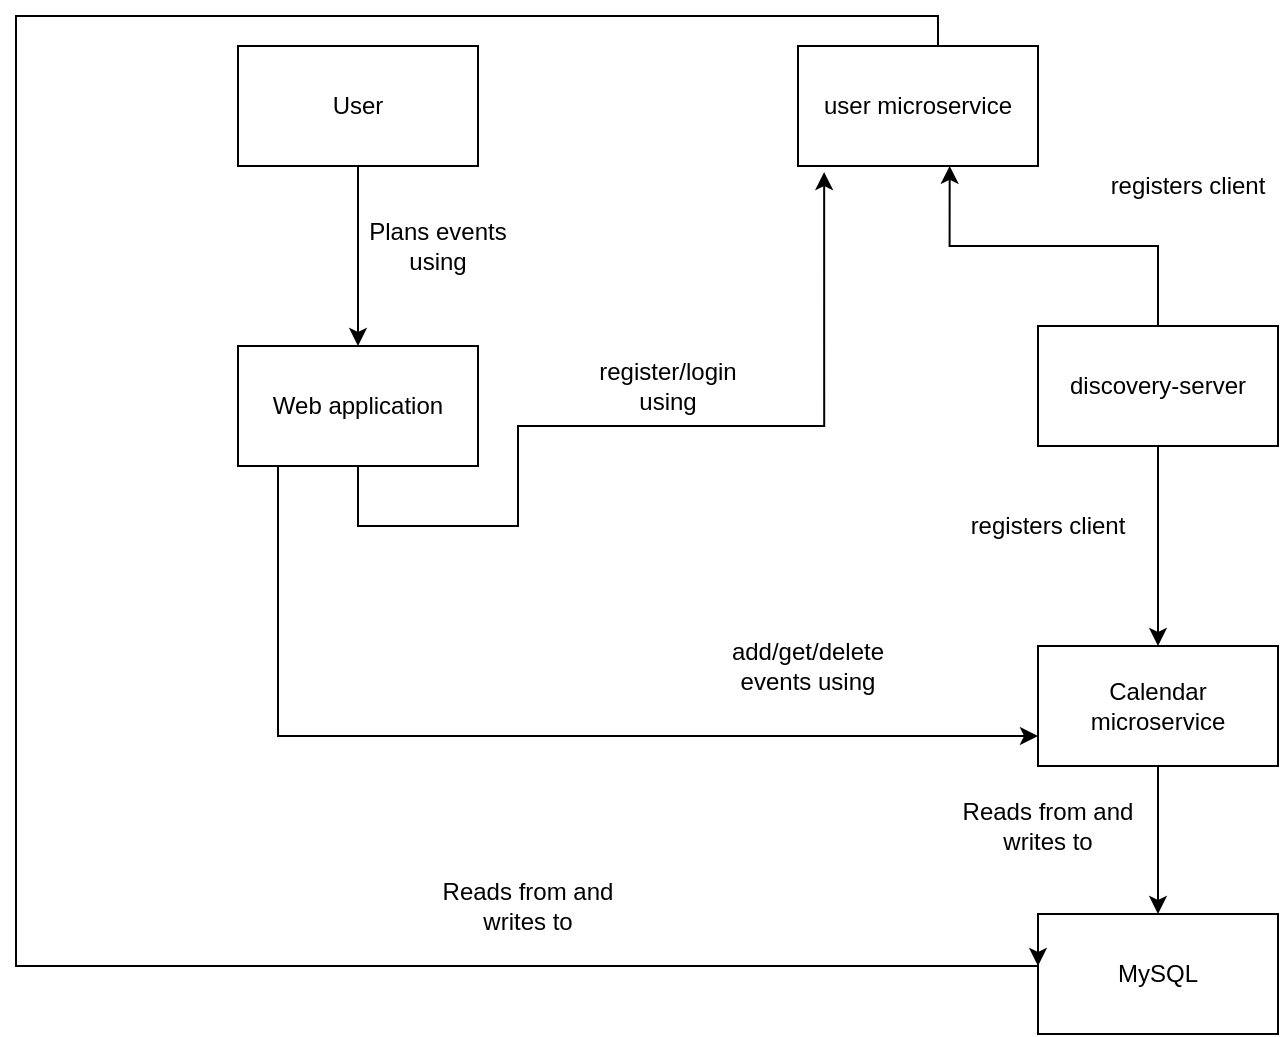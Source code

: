 <mxfile version="23.1.1" type="device">
  <diagram name="Page-1" id="cgYSowHfHMtuaHX5mpb0">
    <mxGraphModel dx="934" dy="494" grid="1" gridSize="10" guides="1" tooltips="1" connect="1" arrows="1" fold="1" page="1" pageScale="1" pageWidth="827" pageHeight="1169" math="0" shadow="0">
      <root>
        <mxCell id="0" />
        <mxCell id="1" parent="0" />
        <mxCell id="IWlJbuKZ5SjiQSh-muDo-2" style="edgeStyle=orthogonalEdgeStyle;rounded=0;orthogonalLoop=1;jettySize=auto;html=1;" edge="1" parent="1" source="C-astbQrihWwFAMmWTHL-1" target="IWlJbuKZ5SjiQSh-muDo-1">
          <mxGeometry relative="1" as="geometry" />
        </mxCell>
        <mxCell id="C-astbQrihWwFAMmWTHL-1" value="User" style="rounded=0;whiteSpace=wrap;html=1;" parent="1" vertex="1">
          <mxGeometry x="260" y="90" width="120" height="60" as="geometry" />
        </mxCell>
        <mxCell id="IWlJbuKZ5SjiQSh-muDo-17" style="edgeStyle=orthogonalEdgeStyle;rounded=0;orthogonalLoop=1;jettySize=auto;html=1;" edge="1" parent="1" source="C-astbQrihWwFAMmWTHL-3" target="C-astbQrihWwFAMmWTHL-6">
          <mxGeometry relative="1" as="geometry" />
        </mxCell>
        <mxCell id="C-astbQrihWwFAMmWTHL-3" value="Calendar microservice" style="rounded=0;whiteSpace=wrap;html=1;" parent="1" vertex="1">
          <mxGeometry x="660" y="390" width="120" height="60" as="geometry" />
        </mxCell>
        <mxCell id="IWlJbuKZ5SjiQSh-muDo-8" style="edgeStyle=orthogonalEdgeStyle;rounded=0;orthogonalLoop=1;jettySize=auto;html=1;exitX=0.5;exitY=1;exitDx=0;exitDy=0;" edge="1" parent="1" source="C-astbQrihWwFAMmWTHL-5" target="C-astbQrihWwFAMmWTHL-3">
          <mxGeometry relative="1" as="geometry" />
        </mxCell>
        <mxCell id="C-astbQrihWwFAMmWTHL-5" value="discovery-server" style="rounded=0;whiteSpace=wrap;html=1;" parent="1" vertex="1">
          <mxGeometry x="660" y="230" width="120" height="60" as="geometry" />
        </mxCell>
        <mxCell id="C-astbQrihWwFAMmWTHL-6" value="MySQL" style="rounded=0;whiteSpace=wrap;html=1;" parent="1" vertex="1">
          <mxGeometry x="660" y="524" width="120" height="60" as="geometry" />
        </mxCell>
        <mxCell id="IWlJbuKZ5SjiQSh-muDo-18" style="edgeStyle=orthogonalEdgeStyle;rounded=0;orthogonalLoop=1;jettySize=auto;html=1;" edge="1" parent="1" source="C-astbQrihWwFAMmWTHL-12">
          <mxGeometry relative="1" as="geometry">
            <mxPoint x="559.0" y="59.94" as="sourcePoint" />
            <mxPoint x="660" y="550" as="targetPoint" />
            <Array as="points">
              <mxPoint x="610" y="75" />
              <mxPoint x="149" y="75" />
              <mxPoint x="149" y="550" />
              <mxPoint x="660" y="550" />
              <mxPoint x="660" y="524" />
            </Array>
          </mxGeometry>
        </mxCell>
        <mxCell id="C-astbQrihWwFAMmWTHL-12" value="user microservice" style="rounded=0;whiteSpace=wrap;html=1;" parent="1" vertex="1">
          <mxGeometry x="540" y="90" width="120" height="60" as="geometry" />
        </mxCell>
        <mxCell id="IWlJbuKZ5SjiQSh-muDo-1" value="Web application" style="rounded=0;whiteSpace=wrap;html=1;" vertex="1" parent="1">
          <mxGeometry x="260" y="240" width="120" height="60" as="geometry" />
        </mxCell>
        <mxCell id="IWlJbuKZ5SjiQSh-muDo-9" style="edgeStyle=orthogonalEdgeStyle;rounded=0;orthogonalLoop=1;jettySize=auto;html=1;exitX=0;exitY=1;exitDx=0;exitDy=0;entryX=0;entryY=0.75;entryDx=0;entryDy=0;" edge="1" parent="1" source="IWlJbuKZ5SjiQSh-muDo-1" target="C-astbQrihWwFAMmWTHL-3">
          <mxGeometry relative="1" as="geometry">
            <mxPoint x="414" y="440" as="sourcePoint" />
            <Array as="points">
              <mxPoint x="280" y="300" />
              <mxPoint x="280" y="435" />
            </Array>
          </mxGeometry>
        </mxCell>
        <mxCell id="IWlJbuKZ5SjiQSh-muDo-10" style="edgeStyle=orthogonalEdgeStyle;rounded=0;orthogonalLoop=1;jettySize=auto;html=1;entryX=0.109;entryY=1.051;entryDx=0;entryDy=0;entryPerimeter=0;exitX=0.5;exitY=1;exitDx=0;exitDy=0;" edge="1" parent="1" source="IWlJbuKZ5SjiQSh-muDo-1" target="C-astbQrihWwFAMmWTHL-12">
          <mxGeometry relative="1" as="geometry">
            <mxPoint x="610.0" y="280" as="targetPoint" />
            <mxPoint x="330" y="330" as="sourcePoint" />
            <Array as="points">
              <mxPoint x="320" y="330" />
              <mxPoint x="400" y="330" />
              <mxPoint x="400" y="280" />
              <mxPoint x="553" y="280" />
            </Array>
          </mxGeometry>
        </mxCell>
        <mxCell id="IWlJbuKZ5SjiQSh-muDo-7" style="edgeStyle=orthogonalEdgeStyle;rounded=0;orthogonalLoop=1;jettySize=auto;html=1;exitX=0.5;exitY=0;exitDx=0;exitDy=0;entryX=0.632;entryY=0.999;entryDx=0;entryDy=0;entryPerimeter=0;" edge="1" parent="1" source="C-astbQrihWwFAMmWTHL-5" target="C-astbQrihWwFAMmWTHL-12">
          <mxGeometry relative="1" as="geometry" />
        </mxCell>
        <mxCell id="IWlJbuKZ5SjiQSh-muDo-11" value="Plans events using" style="text;html=1;strokeColor=none;fillColor=none;align=center;verticalAlign=middle;whiteSpace=wrap;rounded=0;" vertex="1" parent="1">
          <mxGeometry x="320" y="170" width="80" height="40" as="geometry" />
        </mxCell>
        <mxCell id="IWlJbuKZ5SjiQSh-muDo-13" value="Reads from and writes to" style="text;html=1;strokeColor=none;fillColor=none;align=center;verticalAlign=middle;whiteSpace=wrap;rounded=0;" vertex="1" parent="1">
          <mxGeometry x="620" y="460" width="90" height="40" as="geometry" />
        </mxCell>
        <mxCell id="IWlJbuKZ5SjiQSh-muDo-14" value="register/login using" style="text;html=1;strokeColor=none;fillColor=none;align=center;verticalAlign=middle;whiteSpace=wrap;rounded=0;" vertex="1" parent="1">
          <mxGeometry x="430" y="240" width="90" height="40" as="geometry" />
        </mxCell>
        <mxCell id="IWlJbuKZ5SjiQSh-muDo-15" value="add/get/delete events using" style="text;html=1;strokeColor=none;fillColor=none;align=center;verticalAlign=middle;whiteSpace=wrap;rounded=0;" vertex="1" parent="1">
          <mxGeometry x="500" y="380" width="90" height="40" as="geometry" />
        </mxCell>
        <mxCell id="IWlJbuKZ5SjiQSh-muDo-19" value="Reads from and writes to" style="text;html=1;strokeColor=none;fillColor=none;align=center;verticalAlign=middle;whiteSpace=wrap;rounded=0;" vertex="1" parent="1">
          <mxGeometry x="360" y="500" width="90" height="40" as="geometry" />
        </mxCell>
        <mxCell id="IWlJbuKZ5SjiQSh-muDo-20" value="registers client" style="text;html=1;strokeColor=none;fillColor=none;align=center;verticalAlign=middle;whiteSpace=wrap;rounded=0;" vertex="1" parent="1">
          <mxGeometry x="690" y="140" width="90" height="40" as="geometry" />
        </mxCell>
        <mxCell id="IWlJbuKZ5SjiQSh-muDo-21" value="registers client" style="text;html=1;strokeColor=none;fillColor=none;align=center;verticalAlign=middle;whiteSpace=wrap;rounded=0;" vertex="1" parent="1">
          <mxGeometry x="620" y="310" width="90" height="40" as="geometry" />
        </mxCell>
      </root>
    </mxGraphModel>
  </diagram>
</mxfile>
